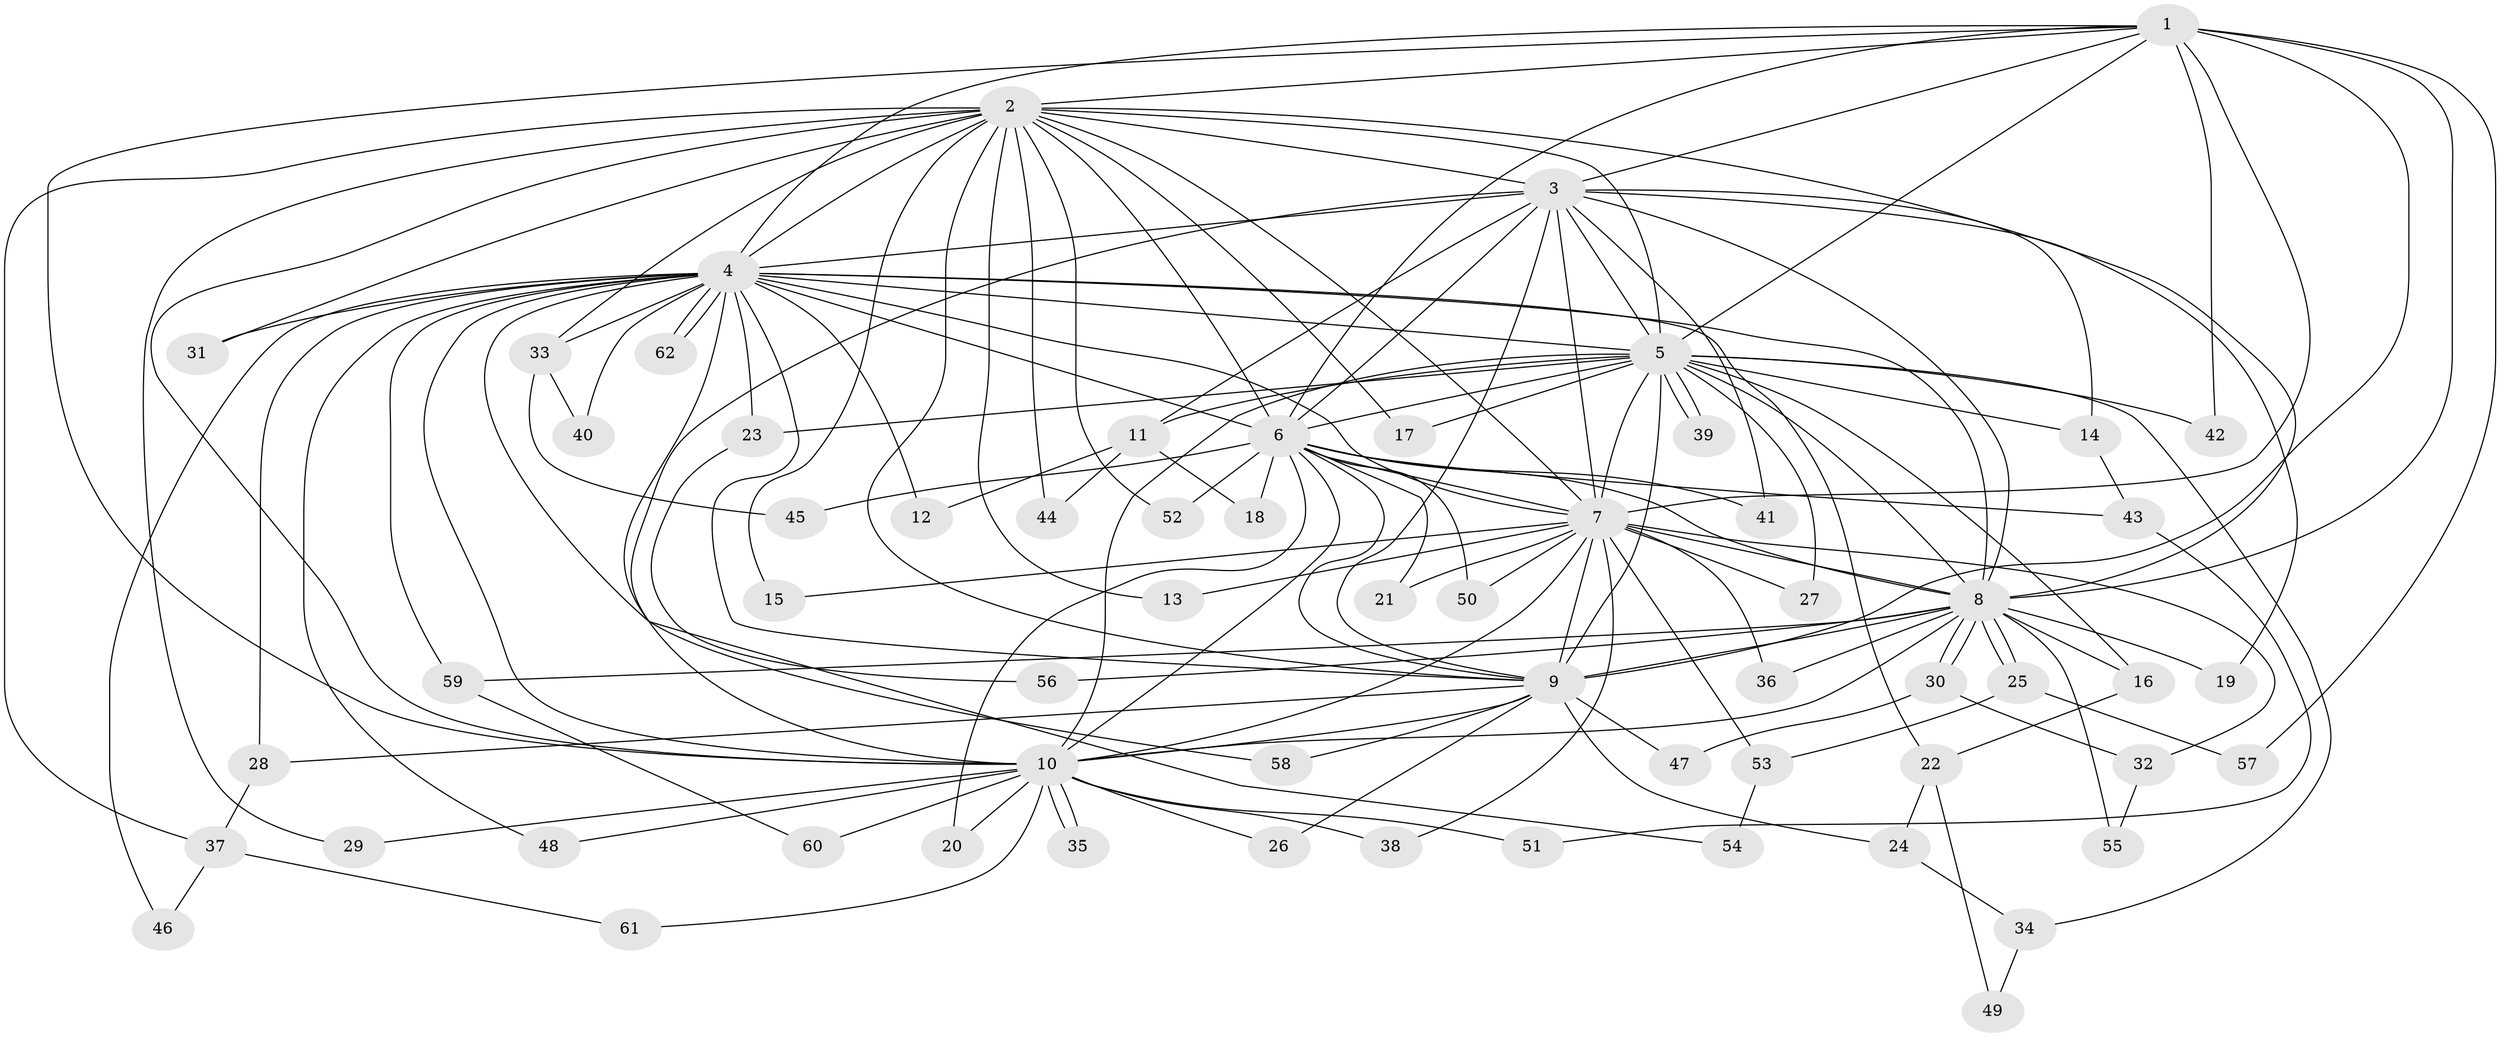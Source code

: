// Generated by graph-tools (version 1.1) at 2025/14/03/09/25 04:14:14]
// undirected, 62 vertices, 149 edges
graph export_dot {
graph [start="1"]
  node [color=gray90,style=filled];
  1;
  2;
  3;
  4;
  5;
  6;
  7;
  8;
  9;
  10;
  11;
  12;
  13;
  14;
  15;
  16;
  17;
  18;
  19;
  20;
  21;
  22;
  23;
  24;
  25;
  26;
  27;
  28;
  29;
  30;
  31;
  32;
  33;
  34;
  35;
  36;
  37;
  38;
  39;
  40;
  41;
  42;
  43;
  44;
  45;
  46;
  47;
  48;
  49;
  50;
  51;
  52;
  53;
  54;
  55;
  56;
  57;
  58;
  59;
  60;
  61;
  62;
  1 -- 2;
  1 -- 3;
  1 -- 4;
  1 -- 5;
  1 -- 6;
  1 -- 7;
  1 -- 8;
  1 -- 9;
  1 -- 10;
  1 -- 42;
  1 -- 57;
  2 -- 3;
  2 -- 4;
  2 -- 5;
  2 -- 6;
  2 -- 7;
  2 -- 8;
  2 -- 9;
  2 -- 10;
  2 -- 13;
  2 -- 15;
  2 -- 17;
  2 -- 29;
  2 -- 31;
  2 -- 33;
  2 -- 37;
  2 -- 44;
  2 -- 52;
  3 -- 4;
  3 -- 5;
  3 -- 6;
  3 -- 7;
  3 -- 8;
  3 -- 9;
  3 -- 10;
  3 -- 11;
  3 -- 14;
  3 -- 19;
  3 -- 41;
  4 -- 5;
  4 -- 6;
  4 -- 7;
  4 -- 8;
  4 -- 9;
  4 -- 10;
  4 -- 12;
  4 -- 22;
  4 -- 23;
  4 -- 28;
  4 -- 31;
  4 -- 33;
  4 -- 40;
  4 -- 46;
  4 -- 48;
  4 -- 54;
  4 -- 58;
  4 -- 59;
  4 -- 62;
  4 -- 62;
  5 -- 6;
  5 -- 7;
  5 -- 8;
  5 -- 9;
  5 -- 10;
  5 -- 11;
  5 -- 14;
  5 -- 16;
  5 -- 17;
  5 -- 23;
  5 -- 27;
  5 -- 34;
  5 -- 39;
  5 -- 39;
  5 -- 42;
  6 -- 7;
  6 -- 8;
  6 -- 9;
  6 -- 10;
  6 -- 18;
  6 -- 20;
  6 -- 21;
  6 -- 41;
  6 -- 43;
  6 -- 45;
  6 -- 50;
  6 -- 52;
  7 -- 8;
  7 -- 9;
  7 -- 10;
  7 -- 13;
  7 -- 15;
  7 -- 21;
  7 -- 27;
  7 -- 32;
  7 -- 36;
  7 -- 38;
  7 -- 50;
  7 -- 53;
  8 -- 9;
  8 -- 10;
  8 -- 16;
  8 -- 19;
  8 -- 25;
  8 -- 25;
  8 -- 30;
  8 -- 30;
  8 -- 36;
  8 -- 55;
  8 -- 56;
  8 -- 59;
  9 -- 10;
  9 -- 24;
  9 -- 26;
  9 -- 28;
  9 -- 47;
  9 -- 58;
  10 -- 20;
  10 -- 26;
  10 -- 29;
  10 -- 35;
  10 -- 35;
  10 -- 38;
  10 -- 48;
  10 -- 51;
  10 -- 60;
  10 -- 61;
  11 -- 12;
  11 -- 18;
  11 -- 44;
  14 -- 43;
  16 -- 22;
  22 -- 24;
  22 -- 49;
  23 -- 56;
  24 -- 34;
  25 -- 53;
  25 -- 57;
  28 -- 37;
  30 -- 32;
  30 -- 47;
  32 -- 55;
  33 -- 40;
  33 -- 45;
  34 -- 49;
  37 -- 46;
  37 -- 61;
  43 -- 51;
  53 -- 54;
  59 -- 60;
}
